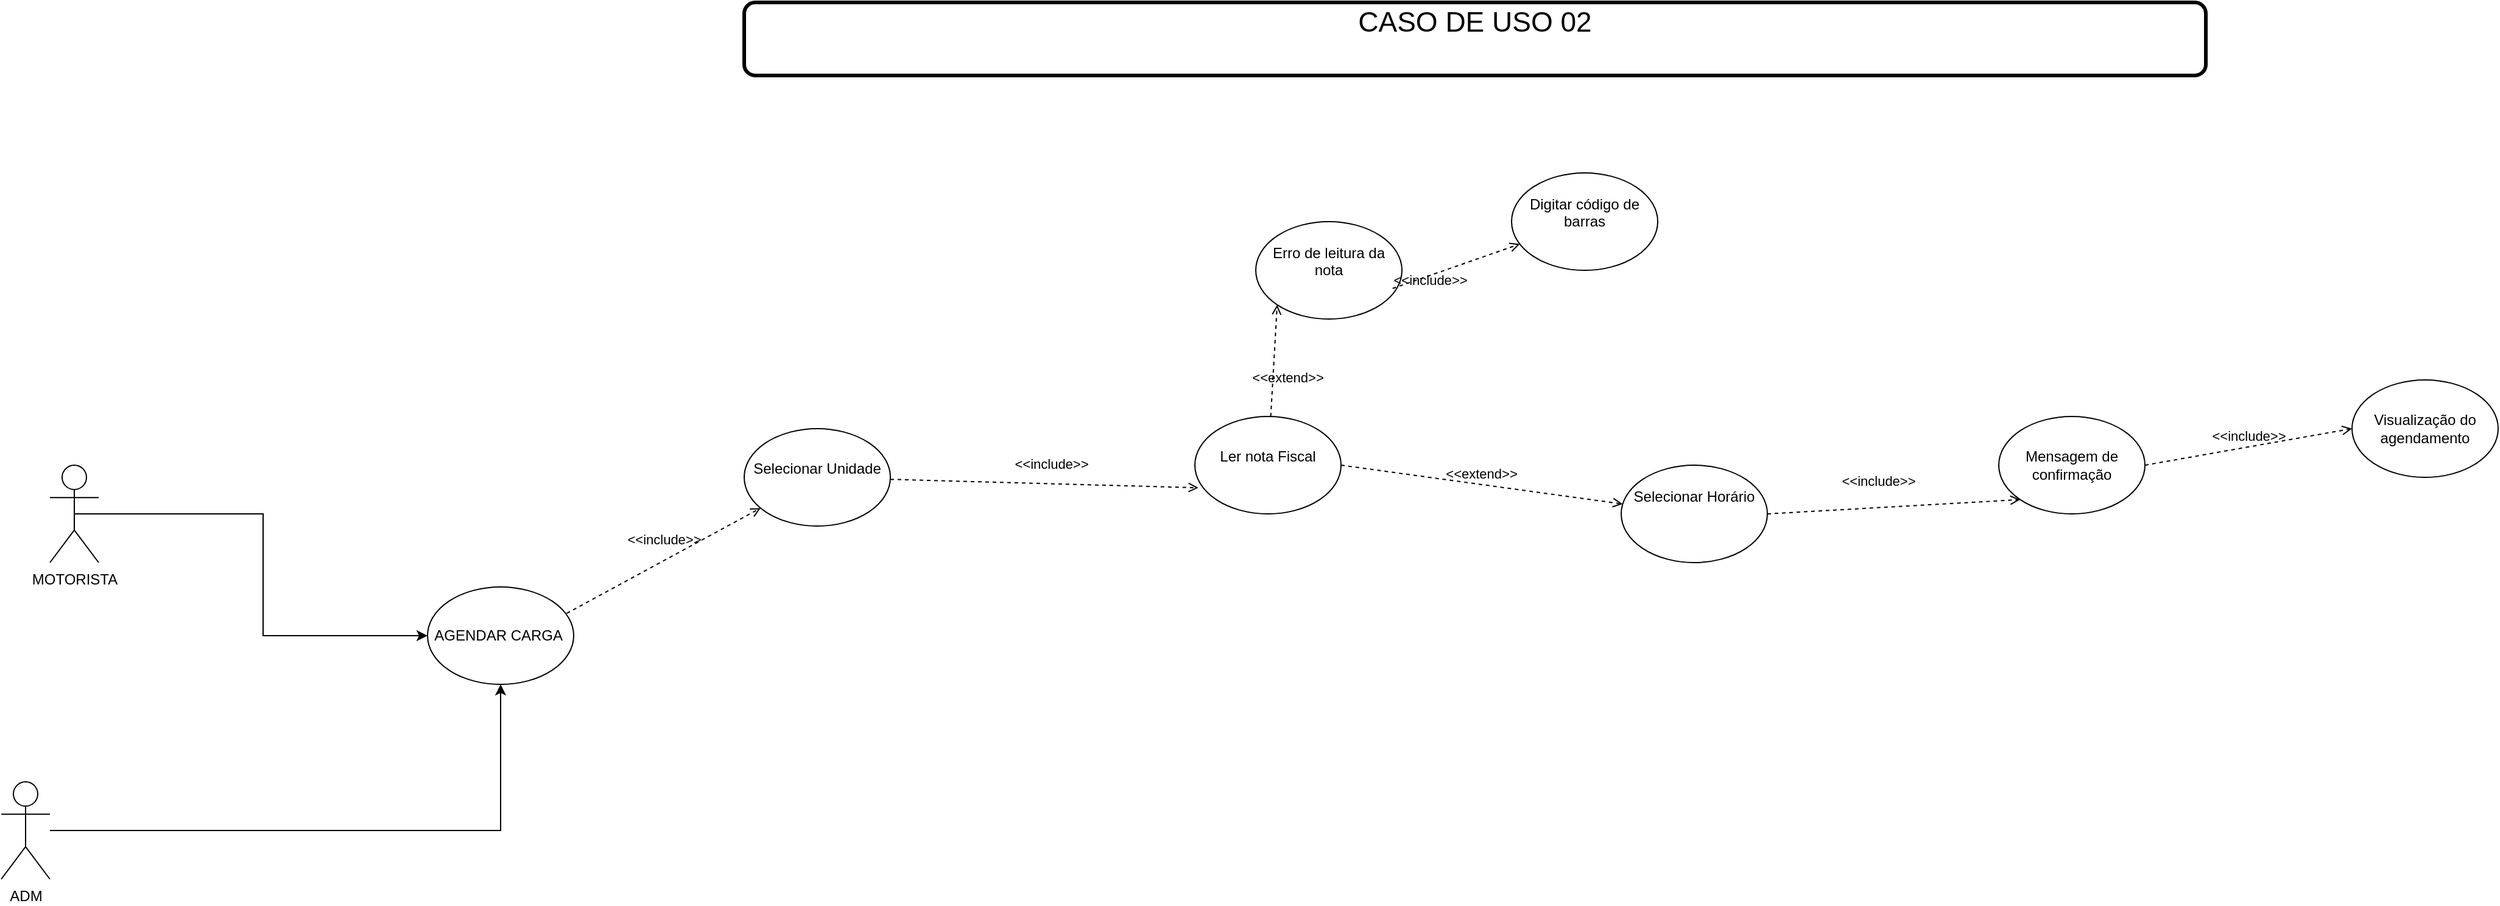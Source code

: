<mxfile version="28.2.0">
  <diagram name="Página-1" id="ZmiVusArg0eAbAJM250A">
    <mxGraphModel dx="2084" dy="1054" grid="1" gridSize="10" guides="1" tooltips="1" connect="1" arrows="1" fold="1" page="1" pageScale="1" pageWidth="827" pageHeight="1169" math="0" shadow="0">
      <root>
        <mxCell id="0" />
        <mxCell id="1" parent="0" />
        <mxCell id="7BSrLb9yEdah-kjwerx5-20" style="edgeStyle=orthogonalEdgeStyle;rounded=0;orthogonalLoop=1;jettySize=auto;html=1;exitX=0.5;exitY=0.5;exitDx=0;exitDy=0;exitPerimeter=0;entryX=0;entryY=0.5;entryDx=0;entryDy=0;" edge="1" parent="1" source="7BSrLb9yEdah-kjwerx5-21" target="7BSrLb9yEdah-kjwerx5-22">
          <mxGeometry relative="1" as="geometry" />
        </mxCell>
        <mxCell id="7BSrLb9yEdah-kjwerx5-21" value="MOTORISTA" style="shape=umlActor;verticalLabelPosition=bottom;verticalAlign=top;html=1;outlineConnect=0;" vertex="1" parent="1">
          <mxGeometry x="210" y="570" width="40" height="80" as="geometry" />
        </mxCell>
        <mxCell id="7BSrLb9yEdah-kjwerx5-22" value="AGENDAR CARGA&amp;nbsp;" style="ellipse;whiteSpace=wrap;html=1;" vertex="1" parent="1">
          <mxGeometry x="520" y="670" width="120" height="80" as="geometry" />
        </mxCell>
        <mxCell id="7BSrLb9yEdah-kjwerx5-23" value="Ler nota Fiscal&lt;div&gt;&lt;br&gt;&lt;/div&gt;" style="ellipse;whiteSpace=wrap;html=1;" vertex="1" parent="1">
          <mxGeometry x="1150" y="530" width="120" height="80" as="geometry" />
        </mxCell>
        <mxCell id="7BSrLb9yEdah-kjwerx5-24" value="Selecionar Horário&lt;div&gt;&lt;br&gt;&lt;div&gt;&lt;br&gt;&lt;/div&gt;&lt;/div&gt;" style="ellipse;whiteSpace=wrap;html=1;" vertex="1" parent="1">
          <mxGeometry x="1500" y="570" width="120" height="80" as="geometry" />
        </mxCell>
        <mxCell id="7BSrLb9yEdah-kjwerx5-25" value="Mensagem de confirmação" style="ellipse;whiteSpace=wrap;html=1;" vertex="1" parent="1">
          <mxGeometry x="1810" y="530" width="120" height="80" as="geometry" />
        </mxCell>
        <mxCell id="7BSrLb9yEdah-kjwerx5-26" value="Visualização do agendamento" style="ellipse;whiteSpace=wrap;html=1;" vertex="1" parent="1">
          <mxGeometry x="2100" y="500" width="120" height="80" as="geometry" />
        </mxCell>
        <mxCell id="7BSrLb9yEdah-kjwerx5-27" style="edgeStyle=orthogonalEdgeStyle;rounded=0;orthogonalLoop=1;jettySize=auto;html=1;" edge="1" parent="1" source="7BSrLb9yEdah-kjwerx5-28" target="7BSrLb9yEdah-kjwerx5-22">
          <mxGeometry relative="1" as="geometry">
            <mxPoint x="2340" y="710" as="sourcePoint" />
          </mxGeometry>
        </mxCell>
        <mxCell id="7BSrLb9yEdah-kjwerx5-28" value="ADM" style="shape=umlActor;verticalLabelPosition=bottom;verticalAlign=top;html=1;outlineConnect=0;" vertex="1" parent="1">
          <mxGeometry x="170" y="830" width="40" height="80" as="geometry" />
        </mxCell>
        <mxCell id="7BSrLb9yEdah-kjwerx5-29" value="&amp;lt;&amp;lt;extend&lt;span style=&quot;background-color: transparent; color: light-dark(rgb(0, 0, 0), rgb(255, 255, 255));&quot;&gt;&amp;gt;&amp;gt;&lt;/span&gt;" style="html=1;verticalAlign=bottom;labelBackgroundColor=none;endArrow=open;endFill=0;dashed=1;rounded=0;exitX=1;exitY=0.5;exitDx=0;exitDy=0;" edge="1" parent="1" source="7BSrLb9yEdah-kjwerx5-23" target="7BSrLb9yEdah-kjwerx5-24">
          <mxGeometry width="160" relative="1" as="geometry">
            <mxPoint x="1580" y="730" as="sourcePoint" />
            <mxPoint x="1740" y="730" as="targetPoint" />
          </mxGeometry>
        </mxCell>
        <mxCell id="7BSrLb9yEdah-kjwerx5-30" value="&amp;lt;&amp;lt;include&amp;gt;&amp;gt;" style="html=1;verticalAlign=bottom;labelBackgroundColor=none;endArrow=open;endFill=0;dashed=1;rounded=0;exitX=1;exitY=0.5;exitDx=0;exitDy=0;entryX=0;entryY=1;entryDx=0;entryDy=0;" edge="1" parent="1" source="7BSrLb9yEdah-kjwerx5-24" target="7BSrLb9yEdah-kjwerx5-25">
          <mxGeometry x="-0.121" y="13" width="160" relative="1" as="geometry">
            <mxPoint x="1600" y="610" as="sourcePoint" />
            <mxPoint x="1823.48" y="624.88" as="targetPoint" />
            <mxPoint as="offset" />
          </mxGeometry>
        </mxCell>
        <mxCell id="7BSrLb9yEdah-kjwerx5-31" value="&amp;lt;&amp;lt;include&amp;gt;&amp;gt;" style="html=1;verticalAlign=bottom;labelBackgroundColor=none;endArrow=open;endFill=0;dashed=1;rounded=0;exitX=1;exitY=0.5;exitDx=0;exitDy=0;entryX=0;entryY=0.5;entryDx=0;entryDy=0;" edge="1" parent="1" source="7BSrLb9yEdah-kjwerx5-25" target="7BSrLb9yEdah-kjwerx5-26">
          <mxGeometry width="160" relative="1" as="geometry">
            <mxPoint x="1870" y="660" as="sourcePoint" />
            <mxPoint x="2030" y="660" as="targetPoint" />
          </mxGeometry>
        </mxCell>
        <mxCell id="7BSrLb9yEdah-kjwerx5-32" value="CASO DE USO 02&lt;div&gt;&lt;br&gt;&lt;/div&gt;" style="rounded=1;whiteSpace=wrap;html=1;strokeWidth=3;fontSize=23;" vertex="1" parent="1">
          <mxGeometry x="780" y="190" width="1200" height="60" as="geometry" />
        </mxCell>
        <mxCell id="7BSrLb9yEdah-kjwerx5-33" value="Erro de leitura da nota&lt;div&gt;&lt;br&gt;&lt;/div&gt;" style="ellipse;whiteSpace=wrap;html=1;" vertex="1" parent="1">
          <mxGeometry x="1200" y="370" width="120" height="80" as="geometry" />
        </mxCell>
        <mxCell id="7BSrLb9yEdah-kjwerx5-34" value="&amp;lt;&amp;lt;extend&amp;gt;&amp;gt;" style="html=1;verticalAlign=bottom;labelBackgroundColor=none;endArrow=open;endFill=0;dashed=1;rounded=0;entryX=0;entryY=1;entryDx=0;entryDy=0;" edge="1" parent="1" source="7BSrLb9yEdah-kjwerx5-23" target="7BSrLb9yEdah-kjwerx5-33">
          <mxGeometry x="-0.493" y="-12" width="160" relative="1" as="geometry">
            <mxPoint x="1190" y="499" as="sourcePoint" />
            <mxPoint x="1351" y="410" as="targetPoint" />
            <mxPoint as="offset" />
          </mxGeometry>
        </mxCell>
        <mxCell id="7BSrLb9yEdah-kjwerx5-35" value="&lt;div&gt;Selecionar Unidade&lt;/div&gt;&lt;div&gt;&lt;br&gt;&lt;/div&gt;" style="ellipse;whiteSpace=wrap;html=1;" vertex="1" parent="1">
          <mxGeometry x="780" y="540" width="120" height="80" as="geometry" />
        </mxCell>
        <mxCell id="7BSrLb9yEdah-kjwerx5-36" value="&amp;lt;&amp;lt;include&amp;gt;&amp;gt;" style="html=1;verticalAlign=bottom;labelBackgroundColor=none;endArrow=open;endFill=0;dashed=1;rounded=0;exitX=0.952;exitY=0.271;exitDx=0;exitDy=0;exitPerimeter=0;" edge="1" parent="1" source="7BSrLb9yEdah-kjwerx5-22" target="7BSrLb9yEdah-kjwerx5-35">
          <mxGeometry x="0.043" y="7" width="160" relative="1" as="geometry">
            <mxPoint x="430" y="416" as="sourcePoint" />
            <mxPoint x="948" y="450" as="targetPoint" />
            <mxPoint as="offset" />
          </mxGeometry>
        </mxCell>
        <mxCell id="7BSrLb9yEdah-kjwerx5-37" value="&amp;lt;&amp;lt;include&amp;gt;&amp;gt;" style="html=1;verticalAlign=bottom;labelBackgroundColor=none;endArrow=open;endFill=0;dashed=1;rounded=0;entryX=0.024;entryY=0.732;entryDx=0;entryDy=0;entryPerimeter=0;" edge="1" parent="1" source="7BSrLb9yEdah-kjwerx5-35" target="7BSrLb9yEdah-kjwerx5-23">
          <mxGeometry x="0.043" y="7" width="160" relative="1" as="geometry">
            <mxPoint x="1060" y="619" as="sourcePoint" />
            <mxPoint x="1246" y="610" as="targetPoint" />
            <mxPoint as="offset" />
          </mxGeometry>
        </mxCell>
        <mxCell id="7BSrLb9yEdah-kjwerx5-38" value="&lt;div&gt;Digitar código de barras&lt;/div&gt;&lt;div&gt;&lt;br&gt;&lt;/div&gt;" style="ellipse;whiteSpace=wrap;html=1;" vertex="1" parent="1">
          <mxGeometry x="1410" y="330" width="120" height="80" as="geometry" />
        </mxCell>
        <mxCell id="7BSrLb9yEdah-kjwerx5-39" value="&amp;lt;&amp;lt;include&lt;span style=&quot;background-color: transparent; color: light-dark(rgb(0, 0, 0), rgb(255, 255, 255));&quot;&gt;&amp;gt;&amp;gt;&lt;/span&gt;" style="html=1;verticalAlign=bottom;labelBackgroundColor=none;endArrow=open;endFill=0;dashed=1;rounded=0;exitX=0.936;exitY=0.686;exitDx=0;exitDy=0;exitPerimeter=0;" edge="1" parent="1" source="7BSrLb9yEdah-kjwerx5-33" target="7BSrLb9yEdah-kjwerx5-38">
          <mxGeometry x="-0.493" y="-12" width="160" relative="1" as="geometry">
            <mxPoint x="1381" y="543" as="sourcePoint" />
            <mxPoint x="1340" y="400" as="targetPoint" />
            <mxPoint as="offset" />
          </mxGeometry>
        </mxCell>
      </root>
    </mxGraphModel>
  </diagram>
</mxfile>
